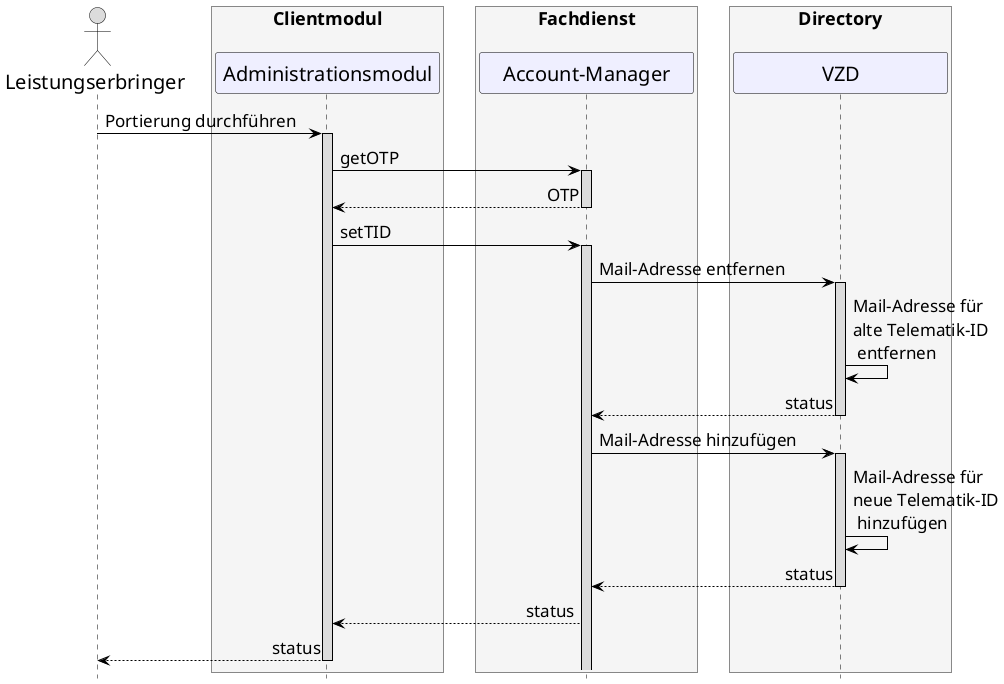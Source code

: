 /'
# KIM 1.5
# Account Manager
# Sequence Diagram
# Name: Operation Account registrieren
'/

@startuml
skinparam sequenceMessageAlign direction
skinparam minClassWidth 200
skinparam BoxPadding 15
skinparam sequenceReferenceHeaderBackgroundColor palegreen
scale max 2048 width
hide footbox

skinparam sequence {
ArrowColor black
ArrowFontSize 17
ActorBorderColor black
LifeLineBorderColor black
LifeLineBackgroundColor Gainsboro

ParticipantBorderColor Motivation
ParticipantBackgroundColor Motivation
ParticipantFontSize 20
ParticipantFontColor black
ParticipantBorderColor Black
ParticipantBackgroundColor MOTIVATION

ActorBackgroundColor Gainsboro
ActorFontColor black
ActorFontSize 20
ActorFontName Aapex
}
      actor L as "Leistungserbringer"
      box <size:18>Clientmodul\n #WhiteSmoke
      participant A as "Administrationsmodul"
      end box
      box <size:18>Fachdienst\n #WhiteSmoke
      participant AM as "Account-Manager"
      end box
      box <size:18>Directory\n #WhiteSmoke
      participant VZD as "VZD"
      end box

L->A: Portierung durchführen
 activate A
 A->AM: getOTP
 activate AM
 AM-->A: OTP
 deactivate AM

 A -> AM: setTID
 activate AM
 AM->VZD: Mail-Adresse entfernen
 activate VZD
 VZD -> VZD: Mail-Adresse für \nalte Telematik-ID\n entfernen
 VZD --> AM: status
 deactivate VZD

 AM->VZD: Mail-Adresse hinzufügen
 activate VZD
 VZD -> VZD: Mail-Adresse für \nneue Telematik-ID\n hinzufügen
 VZD --> AM: status
 deactivate VZD

 AM-->A: status
 A-->L: status
 deactivate A
@enduml